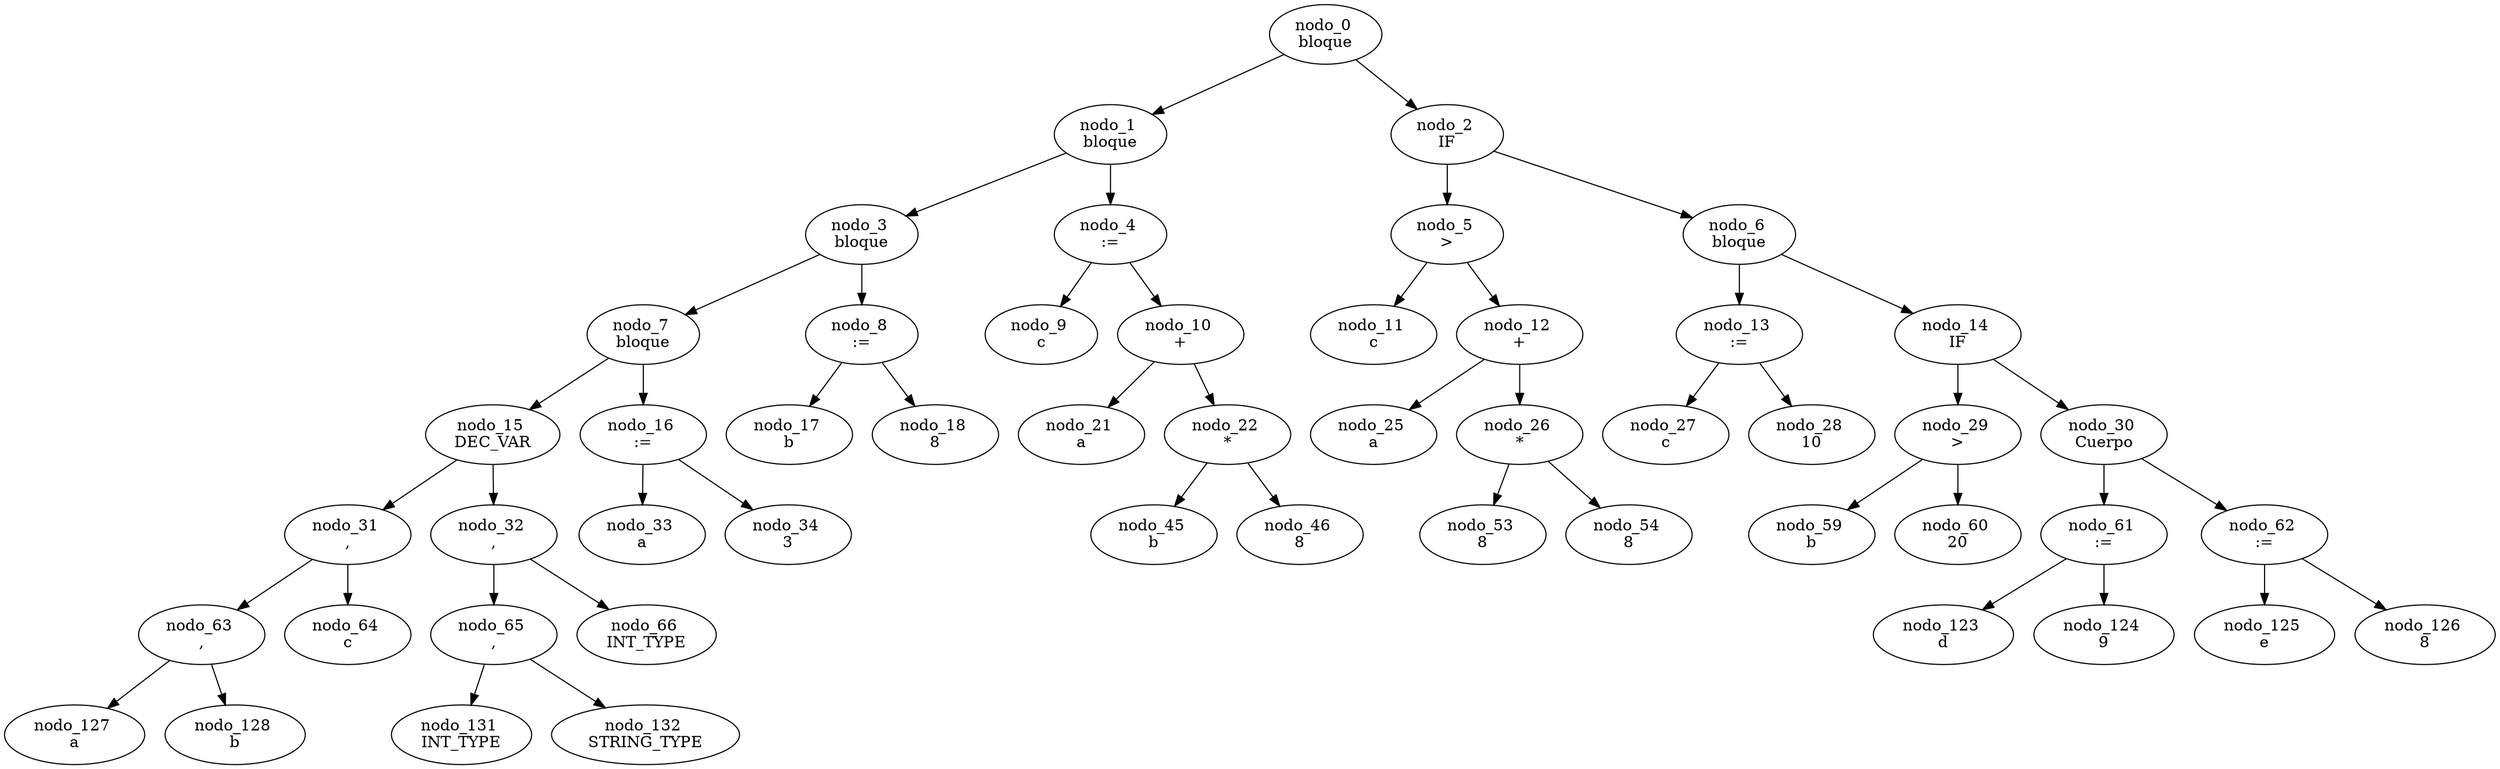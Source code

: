 digraph G {
	"nodo_0 \nbloque" -> "nodo_1 \nbloque"
	"nodo_0 \nbloque" -> "nodo_2 \nIF"
	"nodo_1 \nbloque" -> "nodo_3 \nbloque"
	"nodo_1 \nbloque" -> "nodo_4 \n:="
	"nodo_3 \nbloque" -> "nodo_7 \nbloque"
	"nodo_3 \nbloque" -> "nodo_8 \n:="
	"nodo_7 \nbloque" -> "nodo_15 \nDEC_VAR"
	"nodo_7 \nbloque" -> "nodo_16 \n:="
	"nodo_15 \nDEC_VAR" -> "nodo_31 \n,"
	"nodo_15 \nDEC_VAR" -> "nodo_32 \n,"
	"nodo_31 \n," -> "nodo_63 \n,"
	"nodo_31 \n," -> "nodo_64 \nc"
	"nodo_63 \n," -> "nodo_127 \na"
	"nodo_63 \n," -> "nodo_128 \nb"
	"nodo_32 \n," -> "nodo_65 \n,"
	"nodo_32 \n," -> "nodo_66 \nINT_TYPE"
	"nodo_65 \n," -> "nodo_131 \nINT_TYPE"
	"nodo_65 \n," -> "nodo_132 \nSTRING_TYPE"
	"nodo_16 \n:=" -> "nodo_33 \na"
	"nodo_16 \n:=" -> "nodo_34 \n3"
	"nodo_8 \n:=" -> "nodo_17 \nb"
	"nodo_8 \n:=" -> "nodo_18 \n8"
	"nodo_4 \n:=" -> "nodo_9 \nc"
	"nodo_4 \n:=" -> "nodo_10 \n+"
	"nodo_10 \n+" -> "nodo_21 \na"
	"nodo_10 \n+" -> "nodo_22 \n*"
	"nodo_22 \n*" -> "nodo_45 \nb"
	"nodo_22 \n*" -> "nodo_46 \n8"
	"nodo_2 \nIF" -> "nodo_5 \n>"
	"nodo_2 \nIF" -> "nodo_6 \nbloque"
	"nodo_5 \n>" -> "nodo_11 \nc"
	"nodo_5 \n>" -> "nodo_12 \n+"
	"nodo_12 \n+" -> "nodo_25 \na"
	"nodo_12 \n+" -> "nodo_26 \n*"
	"nodo_26 \n*" -> "nodo_53 \n8"
	"nodo_26 \n*" -> "nodo_54 \n8"
	"nodo_6 \nbloque" -> "nodo_13 \n:="
	"nodo_6 \nbloque" -> "nodo_14 \nIF"
	"nodo_13 \n:=" -> "nodo_27 \nc"
	"nodo_13 \n:=" -> "nodo_28 \n10"
	"nodo_14 \nIF" -> "nodo_29 \n>"
	"nodo_14 \nIF" -> "nodo_30 \nCuerpo"
	"nodo_29 \n>" -> "nodo_59 \nb"
	"nodo_29 \n>" -> "nodo_60 \n20"
	"nodo_30 \nCuerpo" -> "nodo_61 \n:="
	"nodo_30 \nCuerpo" -> "nodo_62 \n:="
	"nodo_61 \n:=" -> "nodo_123 \nd"
	"nodo_61 \n:=" -> "nodo_124 \n9"
	"nodo_62 \n:=" -> "nodo_125 \ne"
	"nodo_62 \n:=" -> "nodo_126 \n8"
}